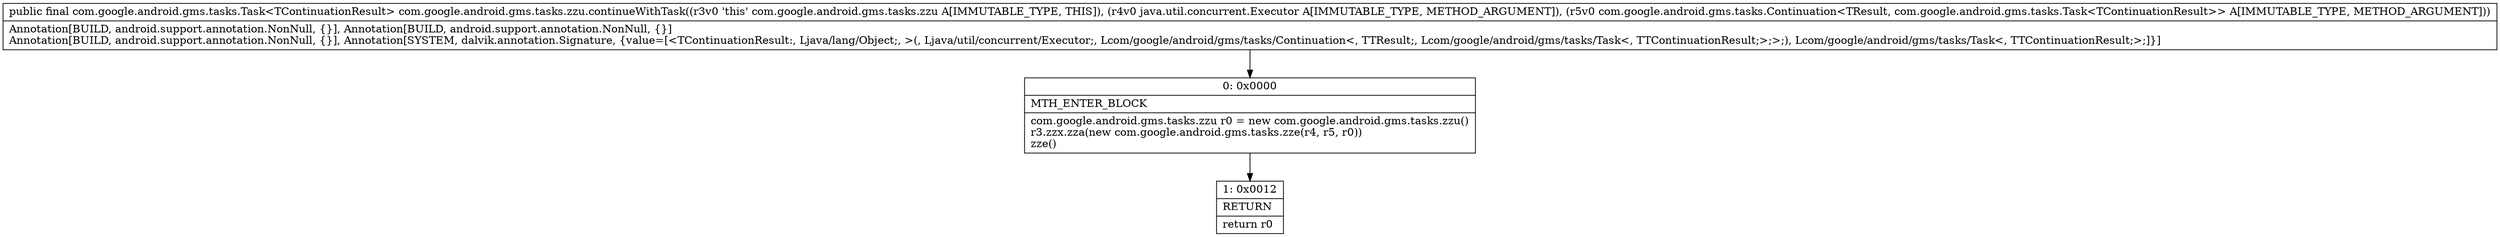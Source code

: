 digraph "CFG forcom.google.android.gms.tasks.zzu.continueWithTask(Ljava\/util\/concurrent\/Executor;Lcom\/google\/android\/gms\/tasks\/Continuation;)Lcom\/google\/android\/gms\/tasks\/Task;" {
Node_0 [shape=record,label="{0\:\ 0x0000|MTH_ENTER_BLOCK\l|com.google.android.gms.tasks.zzu r0 = new com.google.android.gms.tasks.zzu()\lr3.zzx.zza(new com.google.android.gms.tasks.zze(r4, r5, r0))\lzze()\l}"];
Node_1 [shape=record,label="{1\:\ 0x0012|RETURN\l|return r0\l}"];
MethodNode[shape=record,label="{public final com.google.android.gms.tasks.Task\<TContinuationResult\> com.google.android.gms.tasks.zzu.continueWithTask((r3v0 'this' com.google.android.gms.tasks.zzu A[IMMUTABLE_TYPE, THIS]), (r4v0 java.util.concurrent.Executor A[IMMUTABLE_TYPE, METHOD_ARGUMENT]), (r5v0 com.google.android.gms.tasks.Continuation\<TResult, com.google.android.gms.tasks.Task\<TContinuationResult\>\> A[IMMUTABLE_TYPE, METHOD_ARGUMENT]))  | Annotation[BUILD, android.support.annotation.NonNull, \{\}], Annotation[BUILD, android.support.annotation.NonNull, \{\}]\lAnnotation[BUILD, android.support.annotation.NonNull, \{\}], Annotation[SYSTEM, dalvik.annotation.Signature, \{value=[\<TContinuationResult:, Ljava\/lang\/Object;, \>(, Ljava\/util\/concurrent\/Executor;, Lcom\/google\/android\/gms\/tasks\/Continuation\<, TTResult;, Lcom\/google\/android\/gms\/tasks\/Task\<, TTContinuationResult;\>;\>;), Lcom\/google\/android\/gms\/tasks\/Task\<, TTContinuationResult;\>;]\}]\l}"];
MethodNode -> Node_0;
Node_0 -> Node_1;
}


